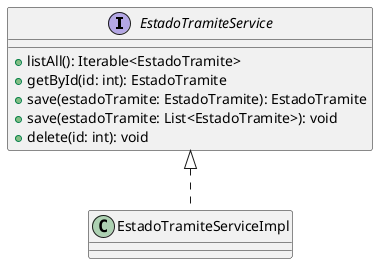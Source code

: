 @startuml EstadoTramiteService
interface EstadoTramiteService {
 + listAll(): Iterable<EstadoTramite>
 + getById(id: int): EstadoTramite
 + save(estadoTramite: EstadoTramite): EstadoTramite
 + save(estadoTramite: List<EstadoTramite>): void
 + delete(id: int): void
}
EstadoTramiteService <|.. EstadoTramiteServiceImpl
@enduml